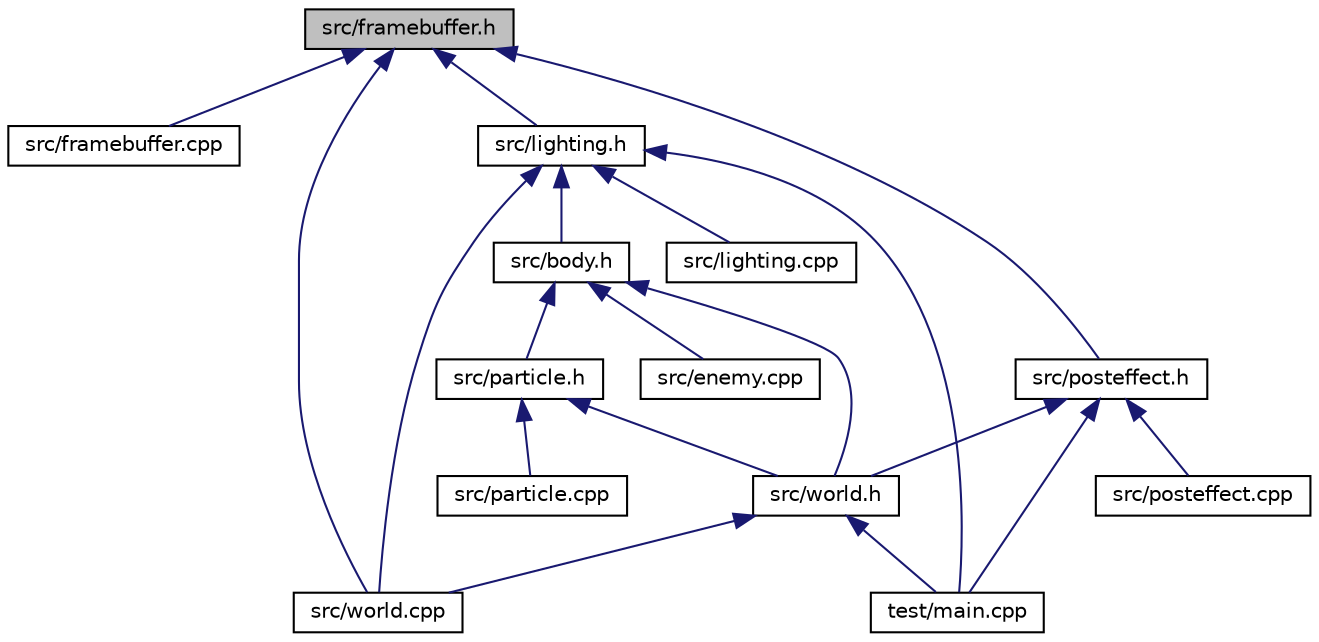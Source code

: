 digraph "src/framebuffer.h"
{
  edge [fontname="Helvetica",fontsize="10",labelfontname="Helvetica",labelfontsize="10"];
  node [fontname="Helvetica",fontsize="10",shape=record];
  Node1 [label="src/framebuffer.h",height=0.2,width=0.4,color="black", fillcolor="grey75", style="filled", fontcolor="black"];
  Node1 -> Node2 [dir="back",color="midnightblue",fontsize="10",style="solid"];
  Node2 [label="src/framebuffer.cpp",height=0.2,width=0.4,color="black", fillcolor="white", style="filled",URL="$framebuffer_8cpp.html"];
  Node1 -> Node3 [dir="back",color="midnightblue",fontsize="10",style="solid"];
  Node3 [label="src/lighting.h",height=0.2,width=0.4,color="black", fillcolor="white", style="filled",URL="$lighting_8h.html"];
  Node3 -> Node4 [dir="back",color="midnightblue",fontsize="10",style="solid"];
  Node4 [label="src/body.h",height=0.2,width=0.4,color="black", fillcolor="white", style="filled",URL="$body_8h.html"];
  Node4 -> Node5 [dir="back",color="midnightblue",fontsize="10",style="solid"];
  Node5 [label="src/enemy.cpp",height=0.2,width=0.4,color="black", fillcolor="white", style="filled",URL="$enemy_8cpp.html"];
  Node4 -> Node6 [dir="back",color="midnightblue",fontsize="10",style="solid"];
  Node6 [label="src/particle.h",height=0.2,width=0.4,color="black", fillcolor="white", style="filled",URL="$particle_8h.html"];
  Node6 -> Node7 [dir="back",color="midnightblue",fontsize="10",style="solid"];
  Node7 [label="src/particle.cpp",height=0.2,width=0.4,color="black", fillcolor="white", style="filled",URL="$particle_8cpp.html"];
  Node6 -> Node8 [dir="back",color="midnightblue",fontsize="10",style="solid"];
  Node8 [label="src/world.h",height=0.2,width=0.4,color="black", fillcolor="white", style="filled",URL="$world_8h.html"];
  Node8 -> Node9 [dir="back",color="midnightblue",fontsize="10",style="solid"];
  Node9 [label="src/world.cpp",height=0.2,width=0.4,color="black", fillcolor="white", style="filled",URL="$world_8cpp.html"];
  Node8 -> Node10 [dir="back",color="midnightblue",fontsize="10",style="solid"];
  Node10 [label="test/main.cpp",height=0.2,width=0.4,color="black", fillcolor="white", style="filled",URL="$main_8cpp.html"];
  Node4 -> Node8 [dir="back",color="midnightblue",fontsize="10",style="solid"];
  Node3 -> Node11 [dir="back",color="midnightblue",fontsize="10",style="solid"];
  Node11 [label="src/lighting.cpp",height=0.2,width=0.4,color="black", fillcolor="white", style="filled",URL="$lighting_8cpp.html"];
  Node3 -> Node9 [dir="back",color="midnightblue",fontsize="10",style="solid"];
  Node3 -> Node10 [dir="back",color="midnightblue",fontsize="10",style="solid"];
  Node1 -> Node12 [dir="back",color="midnightblue",fontsize="10",style="solid"];
  Node12 [label="src/posteffect.h",height=0.2,width=0.4,color="black", fillcolor="white", style="filled",URL="$posteffect_8h.html"];
  Node12 -> Node13 [dir="back",color="midnightblue",fontsize="10",style="solid"];
  Node13 [label="src/posteffect.cpp",height=0.2,width=0.4,color="black", fillcolor="white", style="filled",URL="$posteffect_8cpp.html"];
  Node12 -> Node8 [dir="back",color="midnightblue",fontsize="10",style="solid"];
  Node12 -> Node10 [dir="back",color="midnightblue",fontsize="10",style="solid"];
  Node1 -> Node9 [dir="back",color="midnightblue",fontsize="10",style="solid"];
}
